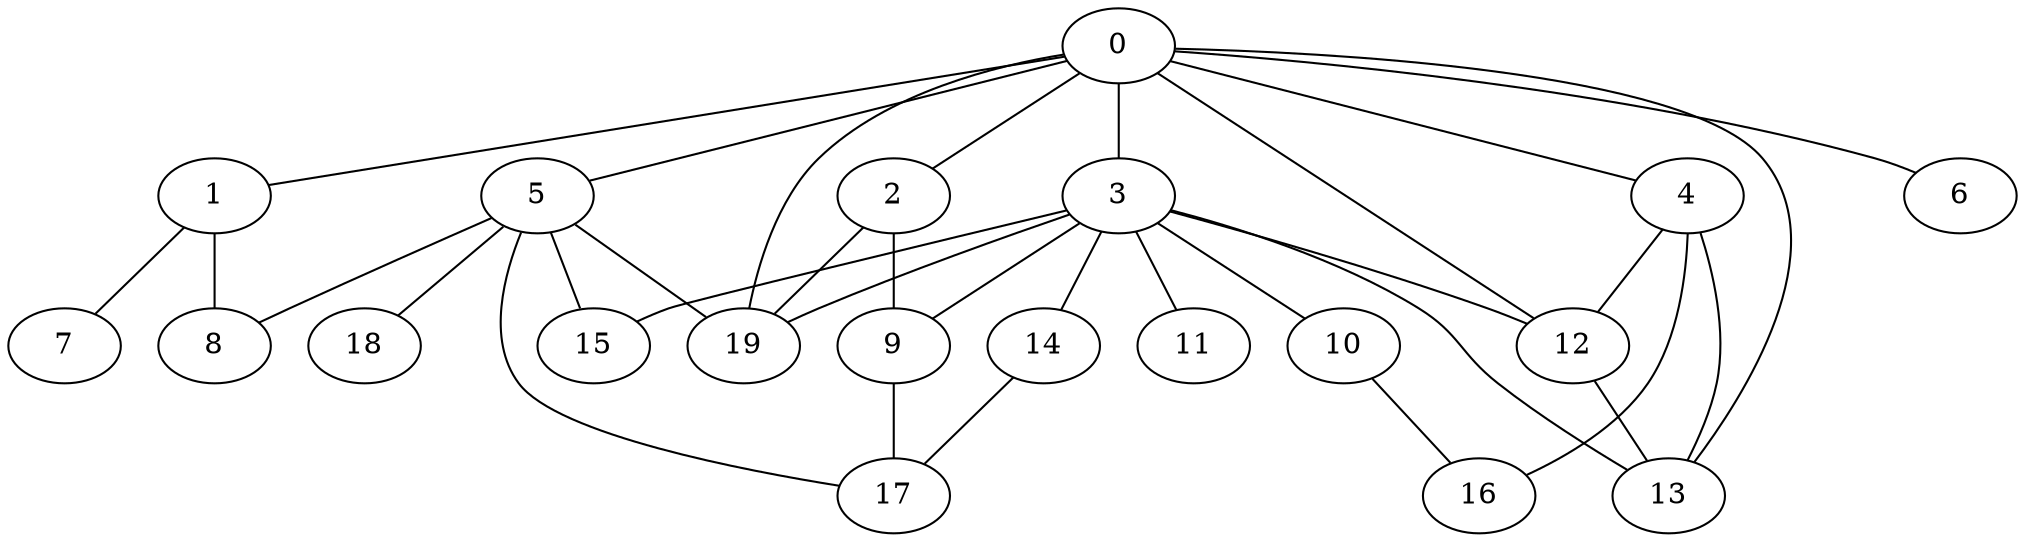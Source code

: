 graph graphname {0--1
0--2
0--3
0--4
0--5
0--6
0--12
0--13
0--19
1--7
1--8
2--9
2--19
3--9
3--10
3--11
3--12
3--13
3--14
3--15
3--19
4--12
4--13
4--16
5--8
5--15
5--17
5--18
5--19
9--17
10--16
12--13
14--17
}